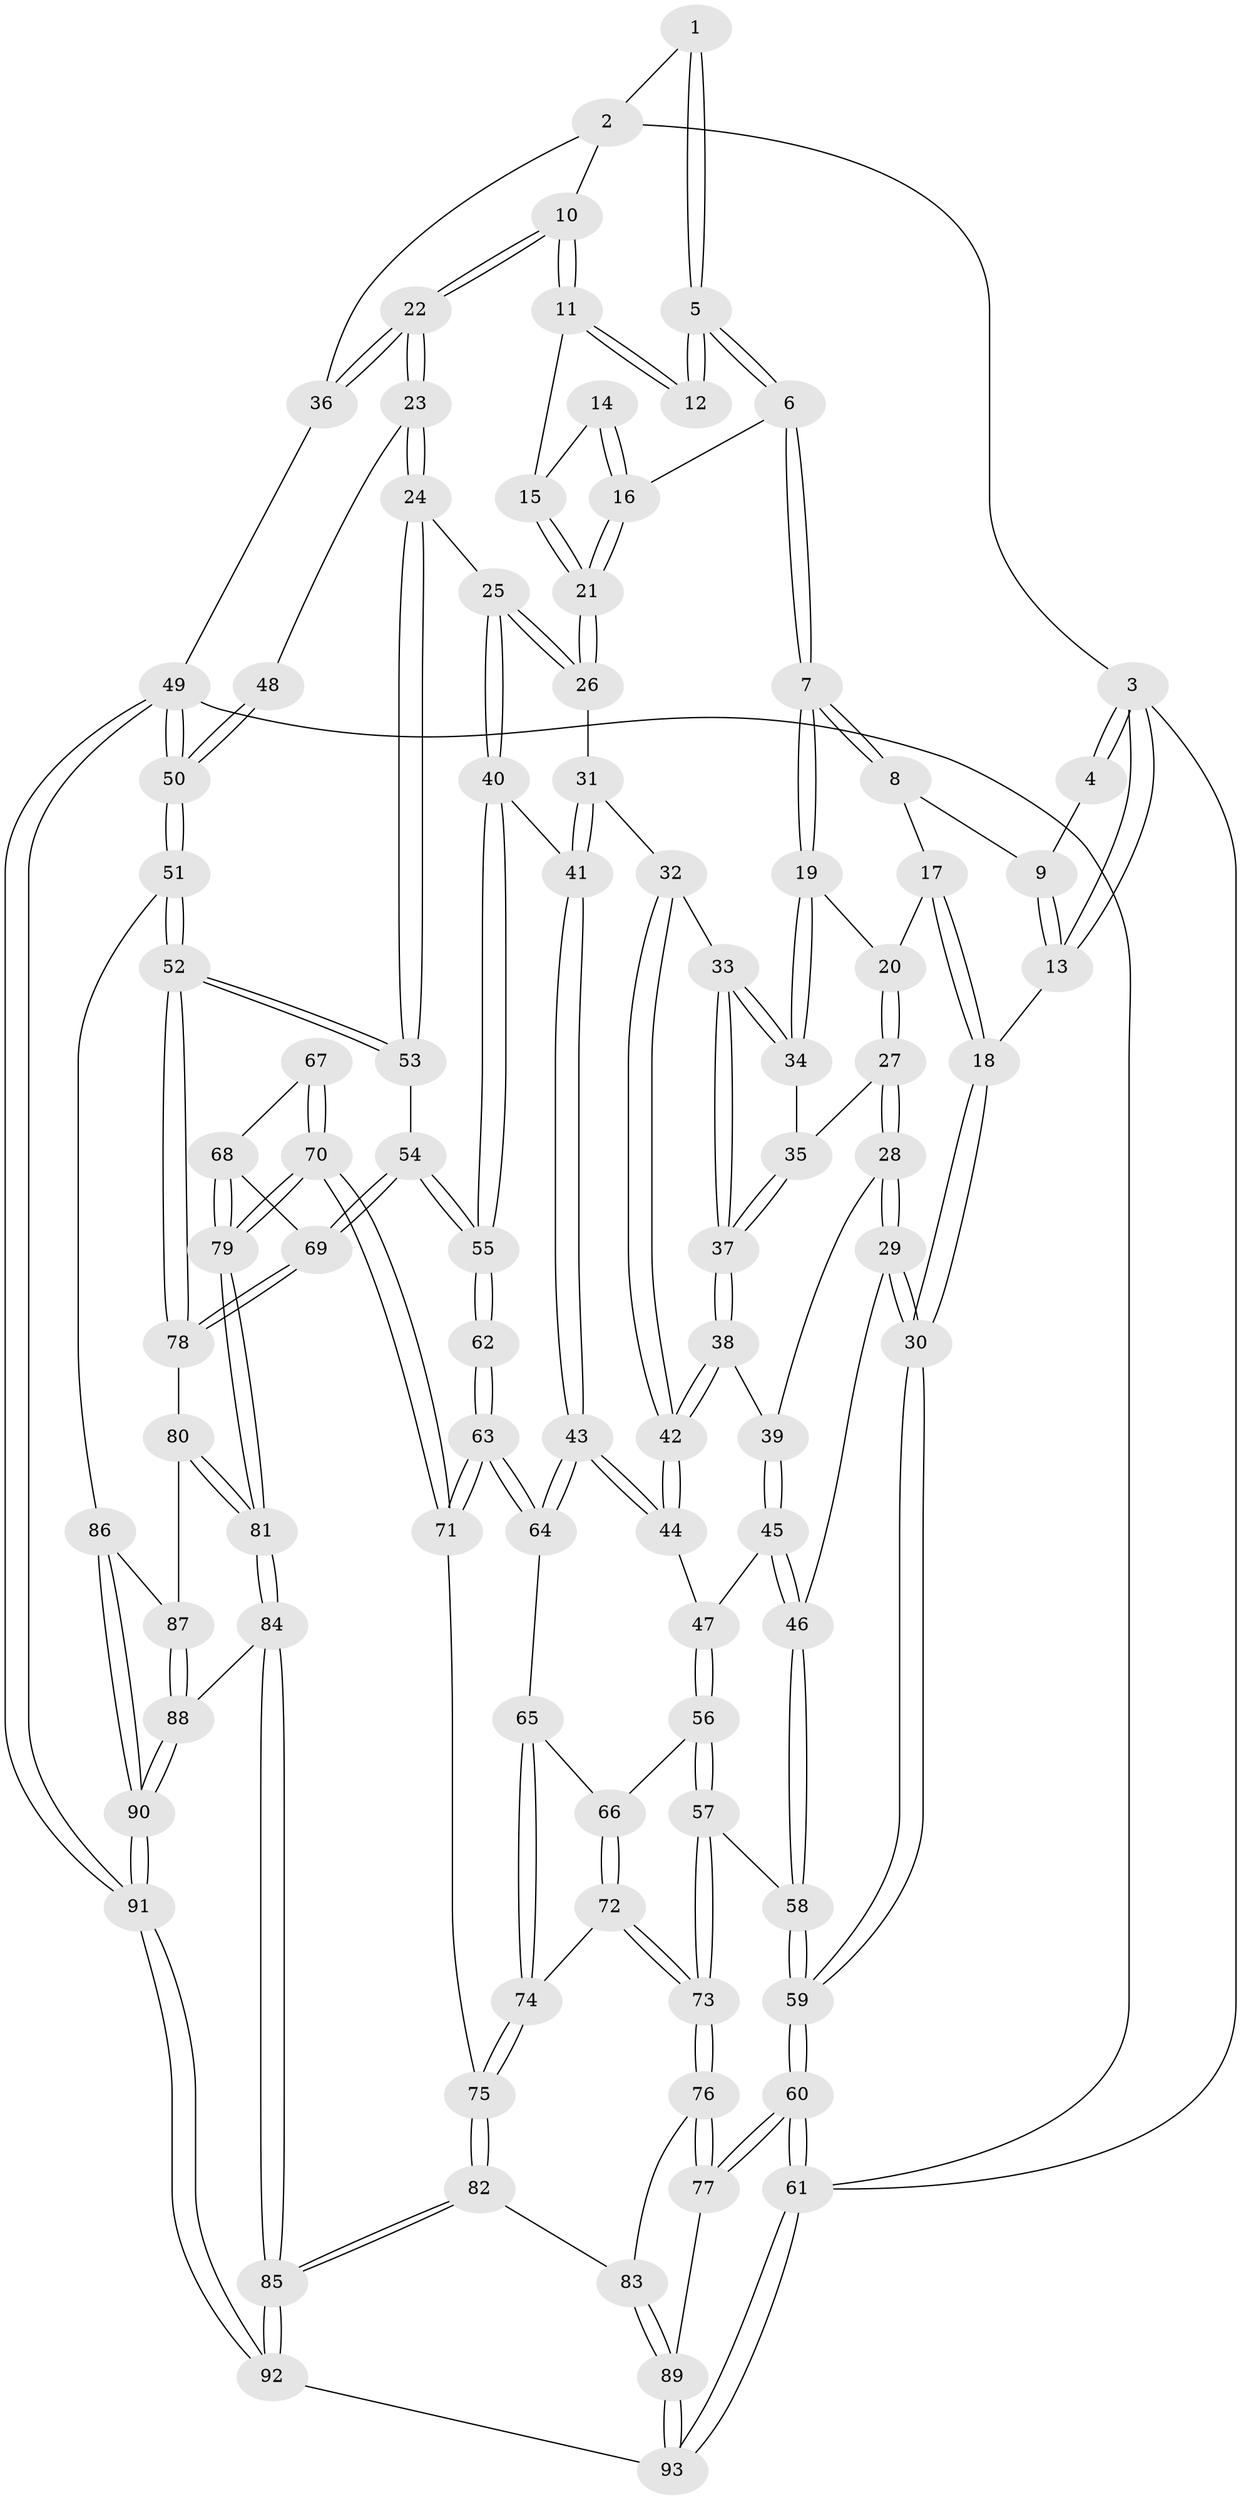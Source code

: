 // coarse degree distribution, {3: 0.18518518518518517, 5: 0.4074074074074074, 2: 0.037037037037037035, 4: 0.3333333333333333, 6: 0.037037037037037035}
// Generated by graph-tools (version 1.1) at 2025/42/03/06/25 10:42:35]
// undirected, 93 vertices, 229 edges
graph export_dot {
graph [start="1"]
  node [color=gray90,style=filled];
  1 [pos="+0.38253685937944726+0"];
  2 [pos="+0.6251854185051213+0"];
  3 [pos="+0+0"];
  4 [pos="+0.19423200110301347+0"];
  5 [pos="+0.3799847133932394+0.05256644287760012"];
  6 [pos="+0.33749208288606+0.1532610517566223"];
  7 [pos="+0.29330793413148404+0.18300202369462687"];
  8 [pos="+0.147584619753243+0.12370791990405434"];
  9 [pos="+0.11162646852012666+0.0819602266455564"];
  10 [pos="+0.7178298974541142+0.15292528669340885"];
  11 [pos="+0.616503479766055+0.15370617882054452"];
  12 [pos="+0.4503154136703797+0.08903978699867895"];
  13 [pos="+0+0.2037483420447813"];
  14 [pos="+0.5002542312251704+0.17963560619302874"];
  15 [pos="+0.5383985109088398+0.199072314785065"];
  16 [pos="+0.4251457153390591+0.23582233049236334"];
  17 [pos="+0.1198634332111324+0.1862533040465055"];
  18 [pos="+0+0.2937984036446423"];
  19 [pos="+0.28754806001543937+0.19709780305208704"];
  20 [pos="+0.12103803389902813+0.24287554052198373"];
  21 [pos="+0.46279505448037367+0.27732944085934375"];
  22 [pos="+0.7354281738760491+0.17386660898298964"];
  23 [pos="+0.7337646420667914+0.35311048927701355"];
  24 [pos="+0.7140110270872083+0.40585547726812343"];
  25 [pos="+0.6283918109930954+0.42083864996078546"];
  26 [pos="+0.48983216710407373+0.3540229442030497"];
  27 [pos="+0.07238212642160427+0.33538832707914634"];
  28 [pos="+0+0.3672967834722782"];
  29 [pos="+0+0.37949635543325805"];
  30 [pos="+0+0.3608392506000398"];
  31 [pos="+0.3865862927518882+0.3934699024822199"];
  32 [pos="+0.37681228499856295+0.39522589455590945"];
  33 [pos="+0.3385044370517663+0.3787525202679158"];
  34 [pos="+0.27077288442996156+0.2686003005160669"];
  35 [pos="+0.18414876688031814+0.3329183937837054"];
  36 [pos="+1+0"];
  37 [pos="+0.23369003344119146+0.4464668070750643"];
  38 [pos="+0.22533951759587761+0.47348540223166136"];
  39 [pos="+0.206159756523033+0.4837624335132297"];
  40 [pos="+0.527778772386926+0.5414233807943238"];
  41 [pos="+0.45669473685942774+0.5597992292523727"];
  42 [pos="+0.3360492406755045+0.5453338953806638"];
  43 [pos="+0.3702620368934529+0.600593424504943"];
  44 [pos="+0.3530473186036737+0.5840107365578052"];
  45 [pos="+0.19537746111137314+0.5030559836476306"];
  46 [pos="+0.11489447547851428+0.5710978496305152"];
  47 [pos="+0.23455439299973965+0.5996983458339761"];
  48 [pos="+1+0.2688870205561204"];
  49 [pos="+1+1"];
  50 [pos="+1+0.7059781342776495"];
  51 [pos="+0.9750715757062899+0.696057381530775"];
  52 [pos="+0.9244265221357321+0.6654013010101711"];
  53 [pos="+0.8259241223968953+0.5701687035778517"];
  54 [pos="+0.5682482417884784+0.6864827055661026"];
  55 [pos="+0.5563225990290649+0.665659591834588"];
  56 [pos="+0.17153906846203687+0.6536671008887874"];
  57 [pos="+0.13139694126164833+0.660068987187756"];
  58 [pos="+0.12319765837455743+0.6507962570657281"];
  59 [pos="+0+0.6589945280897281"];
  60 [pos="+0+0.9021346675608002"];
  61 [pos="+0+1"];
  62 [pos="+0.4275690922496464+0.6721563099677477"];
  63 [pos="+0.38028477192400734+0.6455610989695726"];
  64 [pos="+0.36958670179165337+0.6230320911935827"];
  65 [pos="+0.27986563018496385+0.687780729269481"];
  66 [pos="+0.2513266485444977+0.6868521644679049"];
  67 [pos="+0.4532794741573534+0.7031372556463871"];
  68 [pos="+0.5401934823262275+0.7287999339314255"];
  69 [pos="+0.5671057503323711+0.7145456661211441"];
  70 [pos="+0.45820409911918525+0.8062709346932228"];
  71 [pos="+0.37476075224967403+0.7555428887940239"];
  72 [pos="+0.21582956966649386+0.7820555013433967"];
  73 [pos="+0.12570498167415145+0.8102114238485081"];
  74 [pos="+0.2891262961648153+0.7799717489723967"];
  75 [pos="+0.3164021352047437+0.7966316754725941"];
  76 [pos="+0.1193892164060506+0.8222160673092366"];
  77 [pos="+0+0.8539083736940412"];
  78 [pos="+0.6197604506263444+0.7737792884426691"];
  79 [pos="+0.46192166271129936+0.8100829284736064"];
  80 [pos="+0.6109752535099052+0.8464820458146974"];
  81 [pos="+0.47665724899622264+0.9042315483652633"];
  82 [pos="+0.3261080570783358+0.9376504841903215"];
  83 [pos="+0.1454777145725273+0.8583166658001604"];
  84 [pos="+0.4726895897094502+0.9118831899431632"];
  85 [pos="+0.3798651513193957+1"];
  86 [pos="+0.7504955781752337+0.8960801291203987"];
  87 [pos="+0.6522189668351617+0.8781370158650426"];
  88 [pos="+0.6210214236507795+0.9825402162971403"];
  89 [pos="+0.1378992285974873+1"];
  90 [pos="+0.7272937827592899+1"];
  91 [pos="+0.746270574411327+1"];
  92 [pos="+0.3572007892860247+1"];
  93 [pos="+0.13778012164878187+1"];
  1 -- 2;
  1 -- 5;
  1 -- 5;
  2 -- 3;
  2 -- 10;
  2 -- 36;
  3 -- 4;
  3 -- 4;
  3 -- 13;
  3 -- 13;
  3 -- 61;
  4 -- 9;
  5 -- 6;
  5 -- 6;
  5 -- 12;
  5 -- 12;
  6 -- 7;
  6 -- 7;
  6 -- 16;
  7 -- 8;
  7 -- 8;
  7 -- 19;
  7 -- 19;
  8 -- 9;
  8 -- 17;
  9 -- 13;
  9 -- 13;
  10 -- 11;
  10 -- 11;
  10 -- 22;
  10 -- 22;
  11 -- 12;
  11 -- 12;
  11 -- 15;
  13 -- 18;
  14 -- 15;
  14 -- 16;
  14 -- 16;
  15 -- 21;
  15 -- 21;
  16 -- 21;
  16 -- 21;
  17 -- 18;
  17 -- 18;
  17 -- 20;
  18 -- 30;
  18 -- 30;
  19 -- 20;
  19 -- 34;
  19 -- 34;
  20 -- 27;
  20 -- 27;
  21 -- 26;
  21 -- 26;
  22 -- 23;
  22 -- 23;
  22 -- 36;
  22 -- 36;
  23 -- 24;
  23 -- 24;
  23 -- 48;
  24 -- 25;
  24 -- 53;
  24 -- 53;
  25 -- 26;
  25 -- 26;
  25 -- 40;
  25 -- 40;
  26 -- 31;
  27 -- 28;
  27 -- 28;
  27 -- 35;
  28 -- 29;
  28 -- 29;
  28 -- 39;
  29 -- 30;
  29 -- 30;
  29 -- 46;
  30 -- 59;
  30 -- 59;
  31 -- 32;
  31 -- 41;
  31 -- 41;
  32 -- 33;
  32 -- 42;
  32 -- 42;
  33 -- 34;
  33 -- 34;
  33 -- 37;
  33 -- 37;
  34 -- 35;
  35 -- 37;
  35 -- 37;
  36 -- 49;
  37 -- 38;
  37 -- 38;
  38 -- 39;
  38 -- 42;
  38 -- 42;
  39 -- 45;
  39 -- 45;
  40 -- 41;
  40 -- 55;
  40 -- 55;
  41 -- 43;
  41 -- 43;
  42 -- 44;
  42 -- 44;
  43 -- 44;
  43 -- 44;
  43 -- 64;
  43 -- 64;
  44 -- 47;
  45 -- 46;
  45 -- 46;
  45 -- 47;
  46 -- 58;
  46 -- 58;
  47 -- 56;
  47 -- 56;
  48 -- 50;
  48 -- 50;
  49 -- 50;
  49 -- 50;
  49 -- 91;
  49 -- 91;
  49 -- 61;
  50 -- 51;
  50 -- 51;
  51 -- 52;
  51 -- 52;
  51 -- 86;
  52 -- 53;
  52 -- 53;
  52 -- 78;
  52 -- 78;
  53 -- 54;
  54 -- 55;
  54 -- 55;
  54 -- 69;
  54 -- 69;
  55 -- 62;
  55 -- 62;
  56 -- 57;
  56 -- 57;
  56 -- 66;
  57 -- 58;
  57 -- 73;
  57 -- 73;
  58 -- 59;
  58 -- 59;
  59 -- 60;
  59 -- 60;
  60 -- 61;
  60 -- 61;
  60 -- 77;
  60 -- 77;
  61 -- 93;
  61 -- 93;
  62 -- 63;
  62 -- 63;
  63 -- 64;
  63 -- 64;
  63 -- 71;
  63 -- 71;
  64 -- 65;
  65 -- 66;
  65 -- 74;
  65 -- 74;
  66 -- 72;
  66 -- 72;
  67 -- 68;
  67 -- 70;
  67 -- 70;
  68 -- 69;
  68 -- 79;
  68 -- 79;
  69 -- 78;
  69 -- 78;
  70 -- 71;
  70 -- 71;
  70 -- 79;
  70 -- 79;
  71 -- 75;
  72 -- 73;
  72 -- 73;
  72 -- 74;
  73 -- 76;
  73 -- 76;
  74 -- 75;
  74 -- 75;
  75 -- 82;
  75 -- 82;
  76 -- 77;
  76 -- 77;
  76 -- 83;
  77 -- 89;
  78 -- 80;
  79 -- 81;
  79 -- 81;
  80 -- 81;
  80 -- 81;
  80 -- 87;
  81 -- 84;
  81 -- 84;
  82 -- 83;
  82 -- 85;
  82 -- 85;
  83 -- 89;
  83 -- 89;
  84 -- 85;
  84 -- 85;
  84 -- 88;
  85 -- 92;
  85 -- 92;
  86 -- 87;
  86 -- 90;
  86 -- 90;
  87 -- 88;
  87 -- 88;
  88 -- 90;
  88 -- 90;
  89 -- 93;
  89 -- 93;
  90 -- 91;
  90 -- 91;
  91 -- 92;
  91 -- 92;
  92 -- 93;
}
